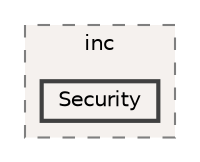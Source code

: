 digraph "/run/media/null/Lepton/Security/inc/Security"
{
 // LATEX_PDF_SIZE
  bgcolor="transparent";
  edge [fontname=Helvetica,fontsize=10,labelfontname=Helvetica,labelfontsize=10];
  node [fontname=Helvetica,fontsize=10,shape=box,height=0.2,width=0.4];
  compound=true
  subgraph clusterdir_7f4a9ea00febb0011162a4ff9e87b1fe {
    graph [ bgcolor="#f5f1ee", pencolor="grey50", label="inc", fontname=Helvetica,fontsize=10 style="filled,dashed", URL="dir_7f4a9ea00febb0011162a4ff9e87b1fe.html",tooltip=""]
  dir_14a7656e72ae3bd06a53adc797c64c87 [label="Security", fillcolor="#f5f1ee", color="grey25", style="filled,bold", URL="dir_14a7656e72ae3bd06a53adc797c64c87.html",tooltip=""];
  }
}
